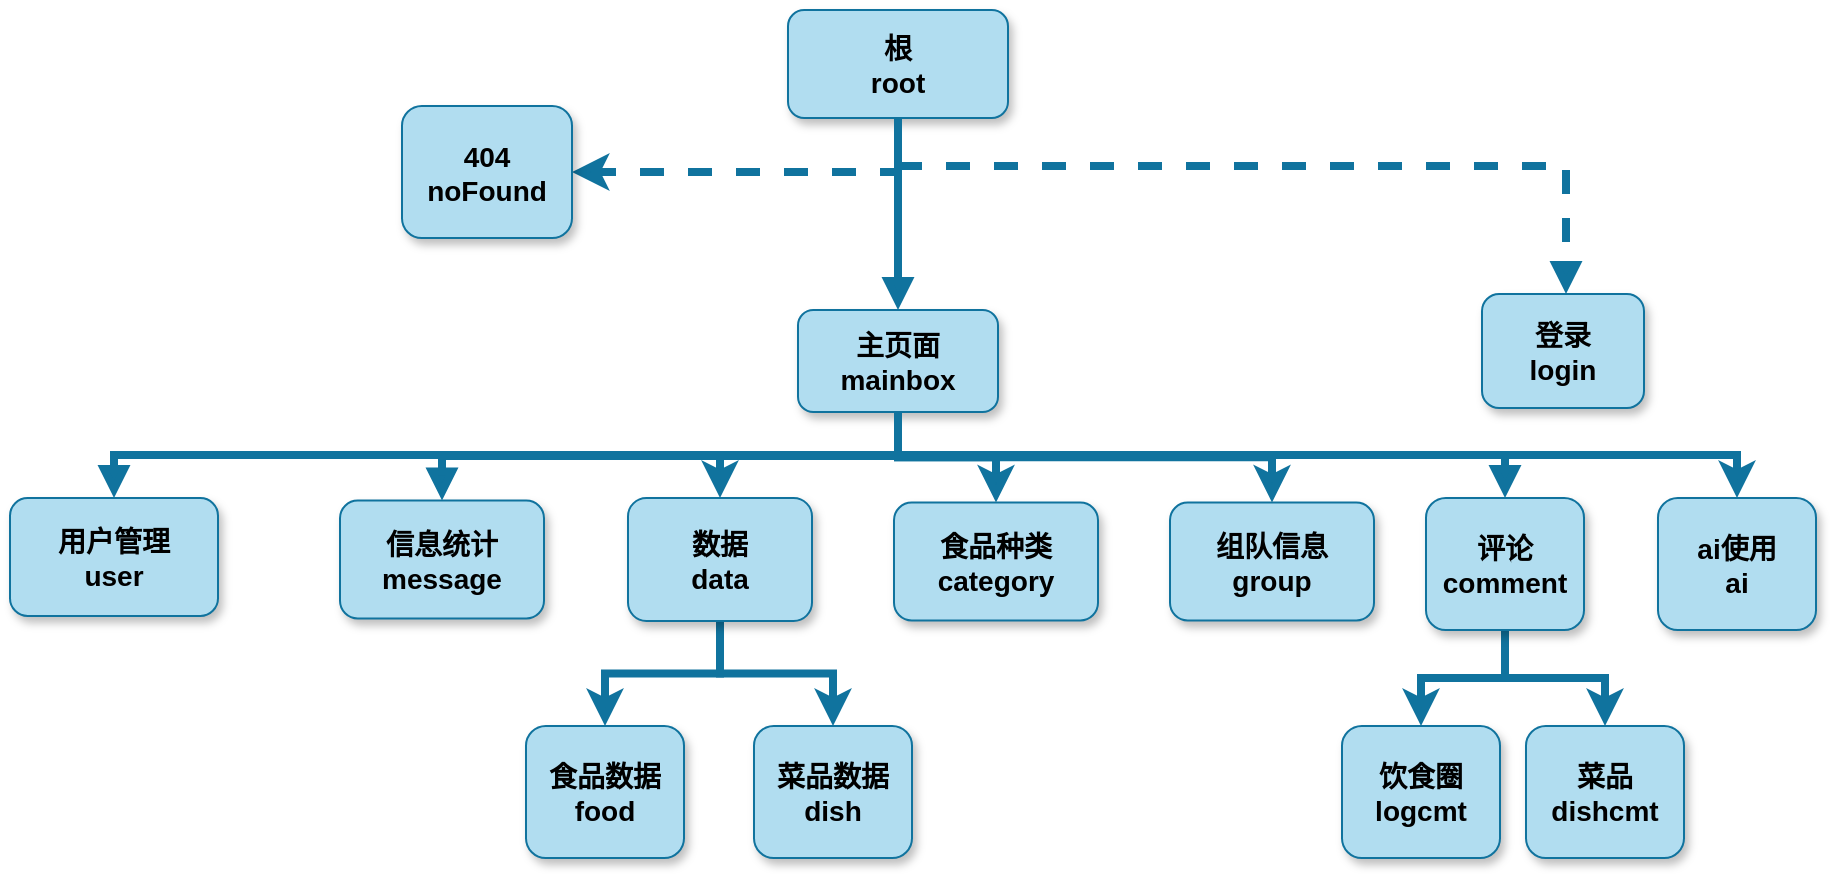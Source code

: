 <mxfile version="24.2.1" type="github">
  <diagram name="Page-1" id="k8IxIvTIii1jW4I5UCoE">
    <mxGraphModel dx="1091" dy="618" grid="0" gridSize="10" guides="1" tooltips="1" connect="1" arrows="1" fold="1" page="0" pageScale="1" pageWidth="1169" pageHeight="827" math="0" shadow="0">
      <root>
        <mxCell id="0" />
        <mxCell id="1" parent="0" />
        <mxCell id="R4IAKUROjbEG2pzpquD4-52" style="edgeStyle=orthogonalEdgeStyle;rounded=0;orthogonalLoop=1;jettySize=auto;html=1;exitX=0.5;exitY=1;exitDx=0;exitDy=0;entryX=1;entryY=0.5;entryDx=0;entryDy=0;dashed=1;strokeWidth=4;fillColor=#b1ddf0;strokeColor=#10739e;" edge="1" parent="1" source="R4IAKUROjbEG2pzpquD4-1" target="R4IAKUROjbEG2pzpquD4-50">
          <mxGeometry relative="1" as="geometry" />
        </mxCell>
        <mxCell id="R4IAKUROjbEG2pzpquD4-1" value="根&#xa;root" style="rounded=1;fillColor=#b1ddf0;strokeColor=#10739e;shadow=1;fontStyle=1;fontSize=14;" vertex="1" parent="1">
          <mxGeometry x="411" y="32" width="110" height="54" as="geometry" />
        </mxCell>
        <mxCell id="R4IAKUROjbEG2pzpquD4-56" style="edgeStyle=orthogonalEdgeStyle;rounded=0;orthogonalLoop=1;jettySize=auto;html=1;exitX=0.5;exitY=1;exitDx=0;exitDy=0;entryX=0.5;entryY=0;entryDx=0;entryDy=0;strokeWidth=4;fillColor=#b1ddf0;strokeColor=#10739e;" edge="1" parent="1" source="R4IAKUROjbEG2pzpquD4-2" target="R4IAKUROjbEG2pzpquD4-53">
          <mxGeometry relative="1" as="geometry" />
        </mxCell>
        <mxCell id="R4IAKUROjbEG2pzpquD4-57" style="edgeStyle=orthogonalEdgeStyle;rounded=0;orthogonalLoop=1;jettySize=auto;html=1;exitX=0.5;exitY=1;exitDx=0;exitDy=0;strokeWidth=4;fillColor=#b1ddf0;strokeColor=#10739e;" edge="1" parent="1" source="R4IAKUROjbEG2pzpquD4-2" target="R4IAKUROjbEG2pzpquD4-54">
          <mxGeometry relative="1" as="geometry" />
        </mxCell>
        <mxCell id="R4IAKUROjbEG2pzpquD4-58" style="edgeStyle=orthogonalEdgeStyle;rounded=0;orthogonalLoop=1;jettySize=auto;html=1;exitX=0.5;exitY=1;exitDx=0;exitDy=0;entryX=0.5;entryY=0;entryDx=0;entryDy=0;strokeWidth=4;fillColor=#b1ddf0;strokeColor=#10739e;" edge="1" parent="1" source="R4IAKUROjbEG2pzpquD4-2" target="R4IAKUROjbEG2pzpquD4-55">
          <mxGeometry relative="1" as="geometry" />
        </mxCell>
        <mxCell id="R4IAKUROjbEG2pzpquD4-60" style="edgeStyle=orthogonalEdgeStyle;rounded=0;orthogonalLoop=1;jettySize=auto;html=1;exitX=0.5;exitY=1;exitDx=0;exitDy=0;entryX=0.5;entryY=0;entryDx=0;entryDy=0;strokeWidth=4;fillColor=#b1ddf0;strokeColor=#10739e;" edge="1" parent="1" source="R4IAKUROjbEG2pzpquD4-2" target="R4IAKUROjbEG2pzpquD4-59">
          <mxGeometry relative="1" as="geometry" />
        </mxCell>
        <mxCell id="R4IAKUROjbEG2pzpquD4-2" value="主页面&#xa;mainbox" style="rounded=1;fillColor=#b1ddf0;strokeColor=#10739e;shadow=1;fontStyle=1;fontSize=14;" vertex="1" parent="1">
          <mxGeometry x="416" y="182" width="100" height="51" as="geometry" />
        </mxCell>
        <mxCell id="R4IAKUROjbEG2pzpquD4-3" value="用户管理&#xa;user" style="rounded=1;fillColor=#b1ddf0;strokeColor=#10739e;shadow=1;fontStyle=1;fontSize=14;" vertex="1" parent="1">
          <mxGeometry x="22" y="276" width="104" height="59" as="geometry" />
        </mxCell>
        <mxCell id="R4IAKUROjbEG2pzpquD4-4" value="信息统计&#xa;message" style="rounded=1;fillColor=#b1ddf0;strokeColor=#10739e;shadow=1;fontStyle=1;fontSize=14;" vertex="1" parent="1">
          <mxGeometry x="187" y="277.25" width="102" height="59" as="geometry" />
        </mxCell>
        <mxCell id="R4IAKUROjbEG2pzpquD4-67" style="edgeStyle=orthogonalEdgeStyle;rounded=0;orthogonalLoop=1;jettySize=auto;html=1;exitX=0.5;exitY=1;exitDx=0;exitDy=0;entryX=0.5;entryY=0;entryDx=0;entryDy=0;strokeWidth=4;fillColor=#b1ddf0;strokeColor=#10739e;" edge="1" parent="1" source="R4IAKUROjbEG2pzpquD4-5" target="R4IAKUROjbEG2pzpquD4-66">
          <mxGeometry relative="1" as="geometry" />
        </mxCell>
        <mxCell id="R4IAKUROjbEG2pzpquD4-68" style="edgeStyle=orthogonalEdgeStyle;rounded=0;orthogonalLoop=1;jettySize=auto;html=1;exitX=0.5;exitY=1;exitDx=0;exitDy=0;entryX=0.5;entryY=0;entryDx=0;entryDy=0;strokeWidth=4;fillColor=#b1ddf0;strokeColor=#10739e;" edge="1" parent="1" source="R4IAKUROjbEG2pzpquD4-5" target="R4IAKUROjbEG2pzpquD4-65">
          <mxGeometry relative="1" as="geometry" />
        </mxCell>
        <mxCell id="R4IAKUROjbEG2pzpquD4-5" value="评论&#xa;comment" style="rounded=1;fillColor=#b1ddf0;strokeColor=#10739e;shadow=1;fontStyle=1;fontSize=14;" vertex="1" parent="1">
          <mxGeometry x="730" y="276" width="79" height="66" as="geometry" />
        </mxCell>
        <mxCell id="R4IAKUROjbEG2pzpquD4-6" value="登录&#xa;login" style="rounded=1;fillColor=#b1ddf0;strokeColor=#10739e;shadow=1;fontStyle=1;fontSize=14;" vertex="1" parent="1">
          <mxGeometry x="758" y="174" width="81" height="57" as="geometry" />
        </mxCell>
        <mxCell id="R4IAKUROjbEG2pzpquD4-26" value="" style="edgeStyle=elbowEdgeStyle;elbow=vertical;strokeWidth=4;endArrow=block;endFill=1;fontStyle=1;strokeColor=#10739e;rounded=0;fillColor=#b1ddf0;" edge="1" parent="1" source="R4IAKUROjbEG2pzpquD4-1" target="R4IAKUROjbEG2pzpquD4-2">
          <mxGeometry x="22" y="165.5" width="100" height="100" as="geometry">
            <mxPoint x="-240" y="80" as="sourcePoint" />
            <mxPoint x="-140" y="-20" as="targetPoint" />
          </mxGeometry>
        </mxCell>
        <mxCell id="R4IAKUROjbEG2pzpquD4-27" value="" style="edgeStyle=elbowEdgeStyle;elbow=vertical;strokeWidth=4;endArrow=block;endFill=1;fontStyle=1;strokeColor=#10739e;rounded=0;fillColor=#b1ddf0;" edge="1" parent="1" source="R4IAKUROjbEG2pzpquD4-2" target="R4IAKUROjbEG2pzpquD4-4">
          <mxGeometry x="22" y="165.5" width="100" height="100" as="geometry">
            <mxPoint x="-240" y="80" as="sourcePoint" />
            <mxPoint x="-140" y="-20" as="targetPoint" />
          </mxGeometry>
        </mxCell>
        <mxCell id="R4IAKUROjbEG2pzpquD4-28" value="" style="edgeStyle=elbowEdgeStyle;elbow=vertical;strokeWidth=4;endArrow=block;endFill=1;fontStyle=1;strokeColor=#10739e;rounded=0;fillColor=#b1ddf0;" edge="1" parent="1" source="R4IAKUROjbEG2pzpquD4-2" target="R4IAKUROjbEG2pzpquD4-3">
          <mxGeometry x="22" y="165.5" width="100" height="100" as="geometry">
            <mxPoint x="-240" y="80" as="sourcePoint" />
            <mxPoint x="-140" y="-20" as="targetPoint" />
          </mxGeometry>
        </mxCell>
        <mxCell id="R4IAKUROjbEG2pzpquD4-29" value="" style="edgeStyle=elbowEdgeStyle;elbow=vertical;strokeWidth=4;endArrow=block;endFill=1;fontStyle=1;strokeColor=#10739e;rounded=0;fillColor=#b1ddf0;" edge="1" parent="1" source="R4IAKUROjbEG2pzpquD4-2" target="R4IAKUROjbEG2pzpquD4-5">
          <mxGeometry x="22" y="165.5" width="100" height="100" as="geometry">
            <mxPoint x="-240" y="80" as="sourcePoint" />
            <mxPoint x="-140" y="-20" as="targetPoint" />
          </mxGeometry>
        </mxCell>
        <mxCell id="R4IAKUROjbEG2pzpquD4-30" value="" style="edgeStyle=elbowEdgeStyle;elbow=vertical;strokeWidth=4;endArrow=block;endFill=1;fontStyle=1;dashed=1;strokeColor=#10739e;rounded=0;fillColor=#b1ddf0;" edge="1" parent="1" source="R4IAKUROjbEG2pzpquD4-1" target="R4IAKUROjbEG2pzpquD4-6">
          <mxGeometry x="22" y="165.5" width="100" height="100" as="geometry">
            <mxPoint x="-240" y="80" as="sourcePoint" />
            <mxPoint x="-140" y="-20" as="targetPoint" />
            <Array as="points">
              <mxPoint x="800" y="110" />
            </Array>
          </mxGeometry>
        </mxCell>
        <mxCell id="R4IAKUROjbEG2pzpquD4-50" value="404&#xa;noFound" style="rounded=1;fillColor=#b1ddf0;strokeColor=#10739e;shadow=1;fontStyle=1;fontSize=14;" vertex="1" parent="1">
          <mxGeometry x="218" y="80" width="85" height="66" as="geometry" />
        </mxCell>
        <mxCell id="R4IAKUROjbEG2pzpquD4-63" style="edgeStyle=orthogonalEdgeStyle;rounded=0;orthogonalLoop=1;jettySize=auto;html=1;exitX=0.5;exitY=1;exitDx=0;exitDy=0;entryX=0.5;entryY=0;entryDx=0;entryDy=0;strokeWidth=4;fillColor=#b1ddf0;strokeColor=#10739e;" edge="1" parent="1" source="R4IAKUROjbEG2pzpquD4-53" target="R4IAKUROjbEG2pzpquD4-61">
          <mxGeometry relative="1" as="geometry" />
        </mxCell>
        <mxCell id="R4IAKUROjbEG2pzpquD4-64" style="edgeStyle=orthogonalEdgeStyle;rounded=0;orthogonalLoop=1;jettySize=auto;html=1;exitX=0.5;exitY=1;exitDx=0;exitDy=0;entryX=0.5;entryY=0;entryDx=0;entryDy=0;strokeWidth=4;fillColor=#b1ddf0;strokeColor=#10739e;" edge="1" parent="1" source="R4IAKUROjbEG2pzpquD4-53" target="R4IAKUROjbEG2pzpquD4-62">
          <mxGeometry relative="1" as="geometry" />
        </mxCell>
        <mxCell id="R4IAKUROjbEG2pzpquD4-53" value="数据&#xa;data" style="rounded=1;fillColor=#b1ddf0;strokeColor=#10739e;shadow=1;fontStyle=1;fontSize=14;" vertex="1" parent="1">
          <mxGeometry x="331" y="276" width="92" height="61.5" as="geometry" />
        </mxCell>
        <mxCell id="R4IAKUROjbEG2pzpquD4-54" value="食品种类&#xa;category" style="rounded=1;fillColor=#b1ddf0;strokeColor=#10739e;shadow=1;fontStyle=1;fontSize=14;" vertex="1" parent="1">
          <mxGeometry x="464" y="278.25" width="102" height="59" as="geometry" />
        </mxCell>
        <mxCell id="R4IAKUROjbEG2pzpquD4-55" value="组队信息&#xa;group" style="rounded=1;fillColor=#b1ddf0;strokeColor=#10739e;shadow=1;fontStyle=1;fontSize=14;" vertex="1" parent="1">
          <mxGeometry x="602" y="278.25" width="102" height="59" as="geometry" />
        </mxCell>
        <mxCell id="R4IAKUROjbEG2pzpquD4-59" value="ai使用&#xa;ai" style="rounded=1;fillColor=#b1ddf0;strokeColor=#10739e;shadow=1;fontStyle=1;fontSize=14;" vertex="1" parent="1">
          <mxGeometry x="846" y="276" width="79" height="66" as="geometry" />
        </mxCell>
        <mxCell id="R4IAKUROjbEG2pzpquD4-61" value="食品数据&#xa;food" style="rounded=1;fillColor=#b1ddf0;strokeColor=#10739e;shadow=1;fontStyle=1;fontSize=14;" vertex="1" parent="1">
          <mxGeometry x="280" y="390" width="79" height="66" as="geometry" />
        </mxCell>
        <mxCell id="R4IAKUROjbEG2pzpquD4-62" value="菜品数据&#xa;dish" style="rounded=1;fillColor=#b1ddf0;strokeColor=#10739e;shadow=1;fontStyle=1;fontSize=14;" vertex="1" parent="1">
          <mxGeometry x="394" y="390" width="79" height="66" as="geometry" />
        </mxCell>
        <mxCell id="R4IAKUROjbEG2pzpquD4-65" value="菜品&#xa;dishcmt" style="rounded=1;fillColor=#b1ddf0;strokeColor=#10739e;shadow=1;fontStyle=1;fontSize=14;" vertex="1" parent="1">
          <mxGeometry x="780" y="390" width="79" height="66" as="geometry" />
        </mxCell>
        <mxCell id="R4IAKUROjbEG2pzpquD4-66" value="饮食圈&#xa;logcmt" style="rounded=1;fillColor=#b1ddf0;strokeColor=#10739e;shadow=1;fontStyle=1;fontSize=14;" vertex="1" parent="1">
          <mxGeometry x="688" y="390" width="79" height="66" as="geometry" />
        </mxCell>
      </root>
    </mxGraphModel>
  </diagram>
</mxfile>
